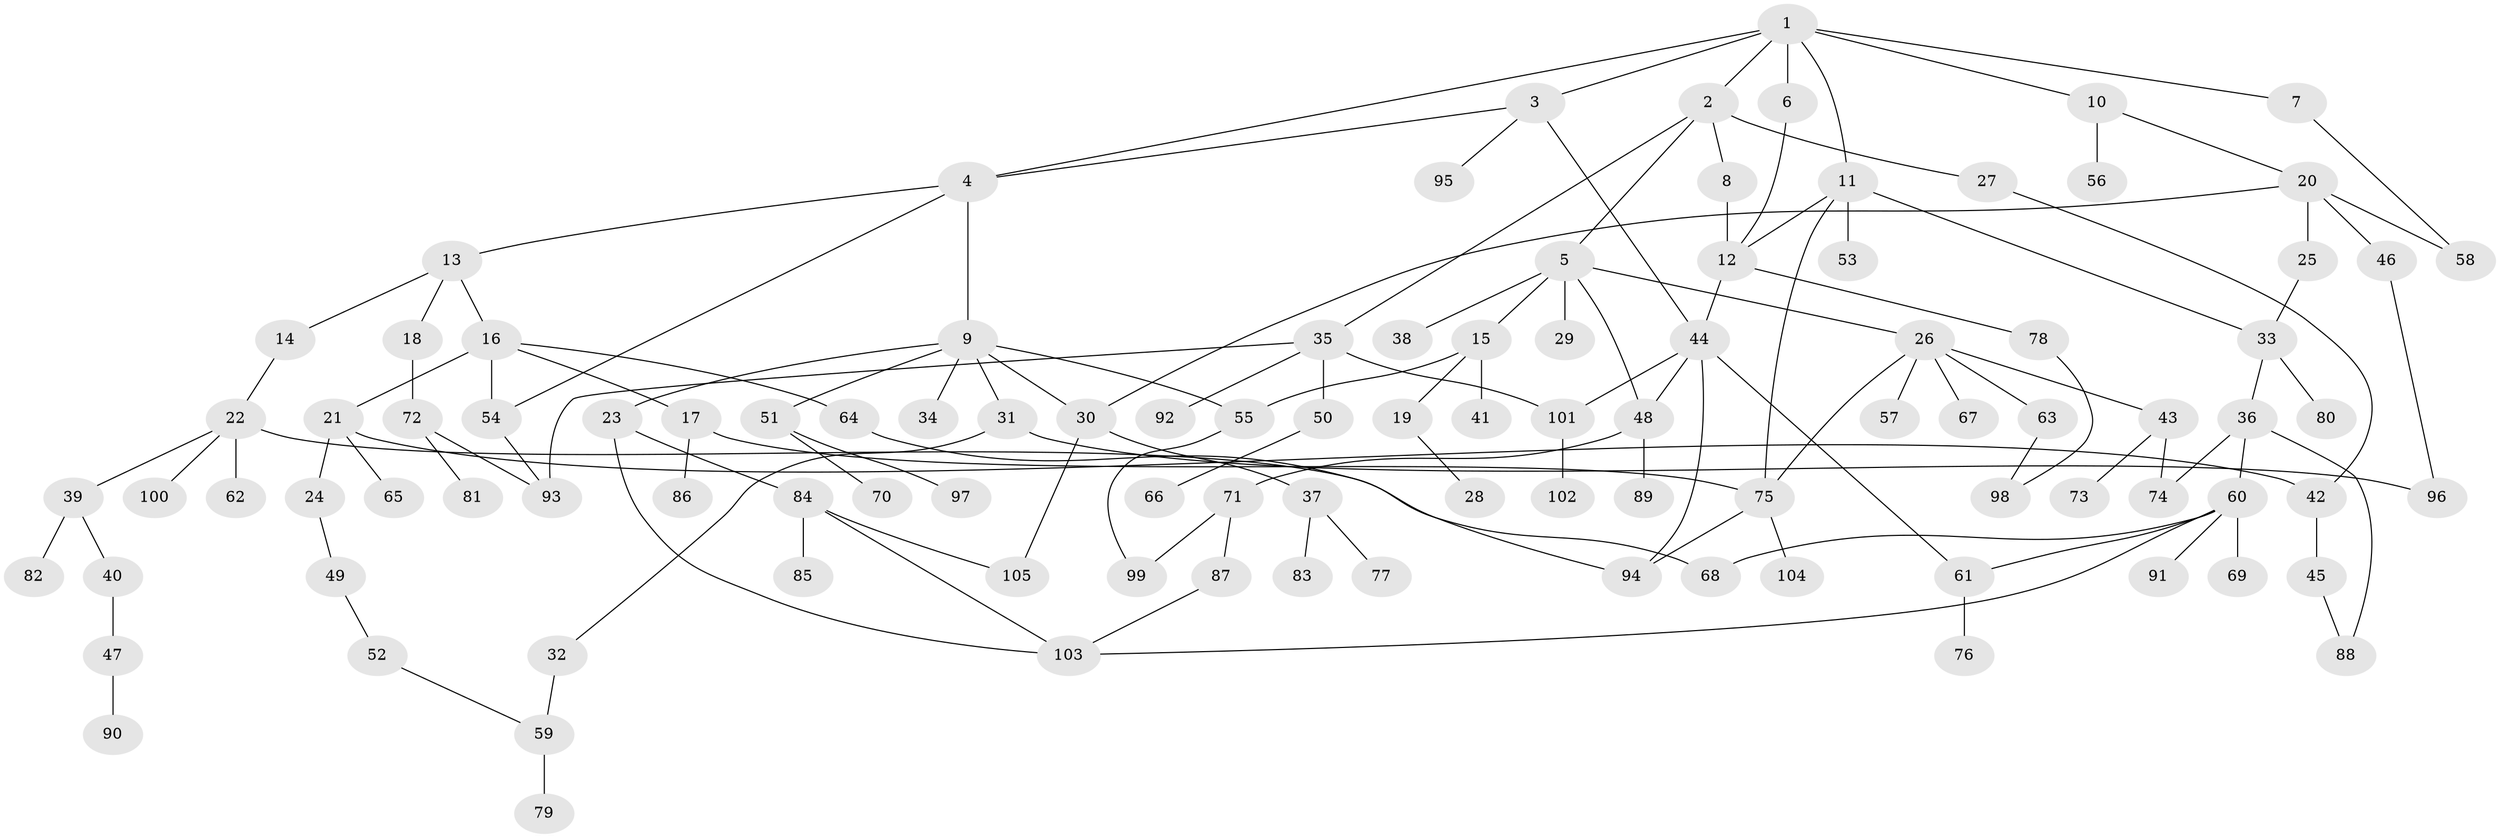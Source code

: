 // coarse degree distribution, {7: 0.013888888888888888, 9: 0.013888888888888888, 3: 0.1527777777777778, 5: 0.09722222222222222, 2: 0.2361111111111111, 8: 0.041666666666666664, 4: 0.08333333333333333, 6: 0.027777777777777776, 1: 0.3333333333333333}
// Generated by graph-tools (version 1.1) at 2025/51/02/27/25 19:51:36]
// undirected, 105 vertices, 134 edges
graph export_dot {
graph [start="1"]
  node [color=gray90,style=filled];
  1;
  2;
  3;
  4;
  5;
  6;
  7;
  8;
  9;
  10;
  11;
  12;
  13;
  14;
  15;
  16;
  17;
  18;
  19;
  20;
  21;
  22;
  23;
  24;
  25;
  26;
  27;
  28;
  29;
  30;
  31;
  32;
  33;
  34;
  35;
  36;
  37;
  38;
  39;
  40;
  41;
  42;
  43;
  44;
  45;
  46;
  47;
  48;
  49;
  50;
  51;
  52;
  53;
  54;
  55;
  56;
  57;
  58;
  59;
  60;
  61;
  62;
  63;
  64;
  65;
  66;
  67;
  68;
  69;
  70;
  71;
  72;
  73;
  74;
  75;
  76;
  77;
  78;
  79;
  80;
  81;
  82;
  83;
  84;
  85;
  86;
  87;
  88;
  89;
  90;
  91;
  92;
  93;
  94;
  95;
  96;
  97;
  98;
  99;
  100;
  101;
  102;
  103;
  104;
  105;
  1 -- 2;
  1 -- 3;
  1 -- 6;
  1 -- 7;
  1 -- 10;
  1 -- 11;
  1 -- 4;
  2 -- 5;
  2 -- 8;
  2 -- 27;
  2 -- 35;
  3 -- 4;
  3 -- 44;
  3 -- 95;
  4 -- 9;
  4 -- 13;
  4 -- 54;
  5 -- 15;
  5 -- 26;
  5 -- 29;
  5 -- 38;
  5 -- 48;
  6 -- 12;
  7 -- 58;
  8 -- 12;
  9 -- 23;
  9 -- 30;
  9 -- 31;
  9 -- 34;
  9 -- 51;
  9 -- 55;
  10 -- 20;
  10 -- 56;
  11 -- 33;
  11 -- 53;
  11 -- 75;
  11 -- 12;
  12 -- 78;
  12 -- 44;
  13 -- 14;
  13 -- 16;
  13 -- 18;
  14 -- 22;
  15 -- 19;
  15 -- 41;
  15 -- 55;
  16 -- 17;
  16 -- 21;
  16 -- 64;
  16 -- 54;
  17 -- 86;
  17 -- 75;
  18 -- 72;
  19 -- 28;
  20 -- 25;
  20 -- 46;
  20 -- 58;
  20 -- 30;
  21 -- 24;
  21 -- 42;
  21 -- 65;
  22 -- 39;
  22 -- 62;
  22 -- 100;
  22 -- 68;
  23 -- 84;
  23 -- 103;
  24 -- 49;
  25 -- 33;
  26 -- 43;
  26 -- 57;
  26 -- 63;
  26 -- 67;
  26 -- 75;
  27 -- 42;
  30 -- 37;
  30 -- 105;
  31 -- 32;
  31 -- 96;
  32 -- 59;
  33 -- 36;
  33 -- 80;
  35 -- 50;
  35 -- 92;
  35 -- 93;
  35 -- 101;
  36 -- 60;
  36 -- 74;
  36 -- 88;
  37 -- 77;
  37 -- 83;
  39 -- 40;
  39 -- 82;
  40 -- 47;
  42 -- 45;
  43 -- 73;
  43 -- 74;
  44 -- 48;
  44 -- 61;
  44 -- 94;
  44 -- 101;
  45 -- 88;
  46 -- 96;
  47 -- 90;
  48 -- 71;
  48 -- 89;
  49 -- 52;
  50 -- 66;
  51 -- 70;
  51 -- 97;
  52 -- 59;
  54 -- 93;
  55 -- 99;
  59 -- 79;
  60 -- 68;
  60 -- 69;
  60 -- 91;
  60 -- 103;
  60 -- 61;
  61 -- 76;
  63 -- 98;
  64 -- 94;
  71 -- 87;
  71 -- 99;
  72 -- 81;
  72 -- 93;
  75 -- 104;
  75 -- 94;
  78 -- 98;
  84 -- 85;
  84 -- 105;
  84 -- 103;
  87 -- 103;
  101 -- 102;
}
